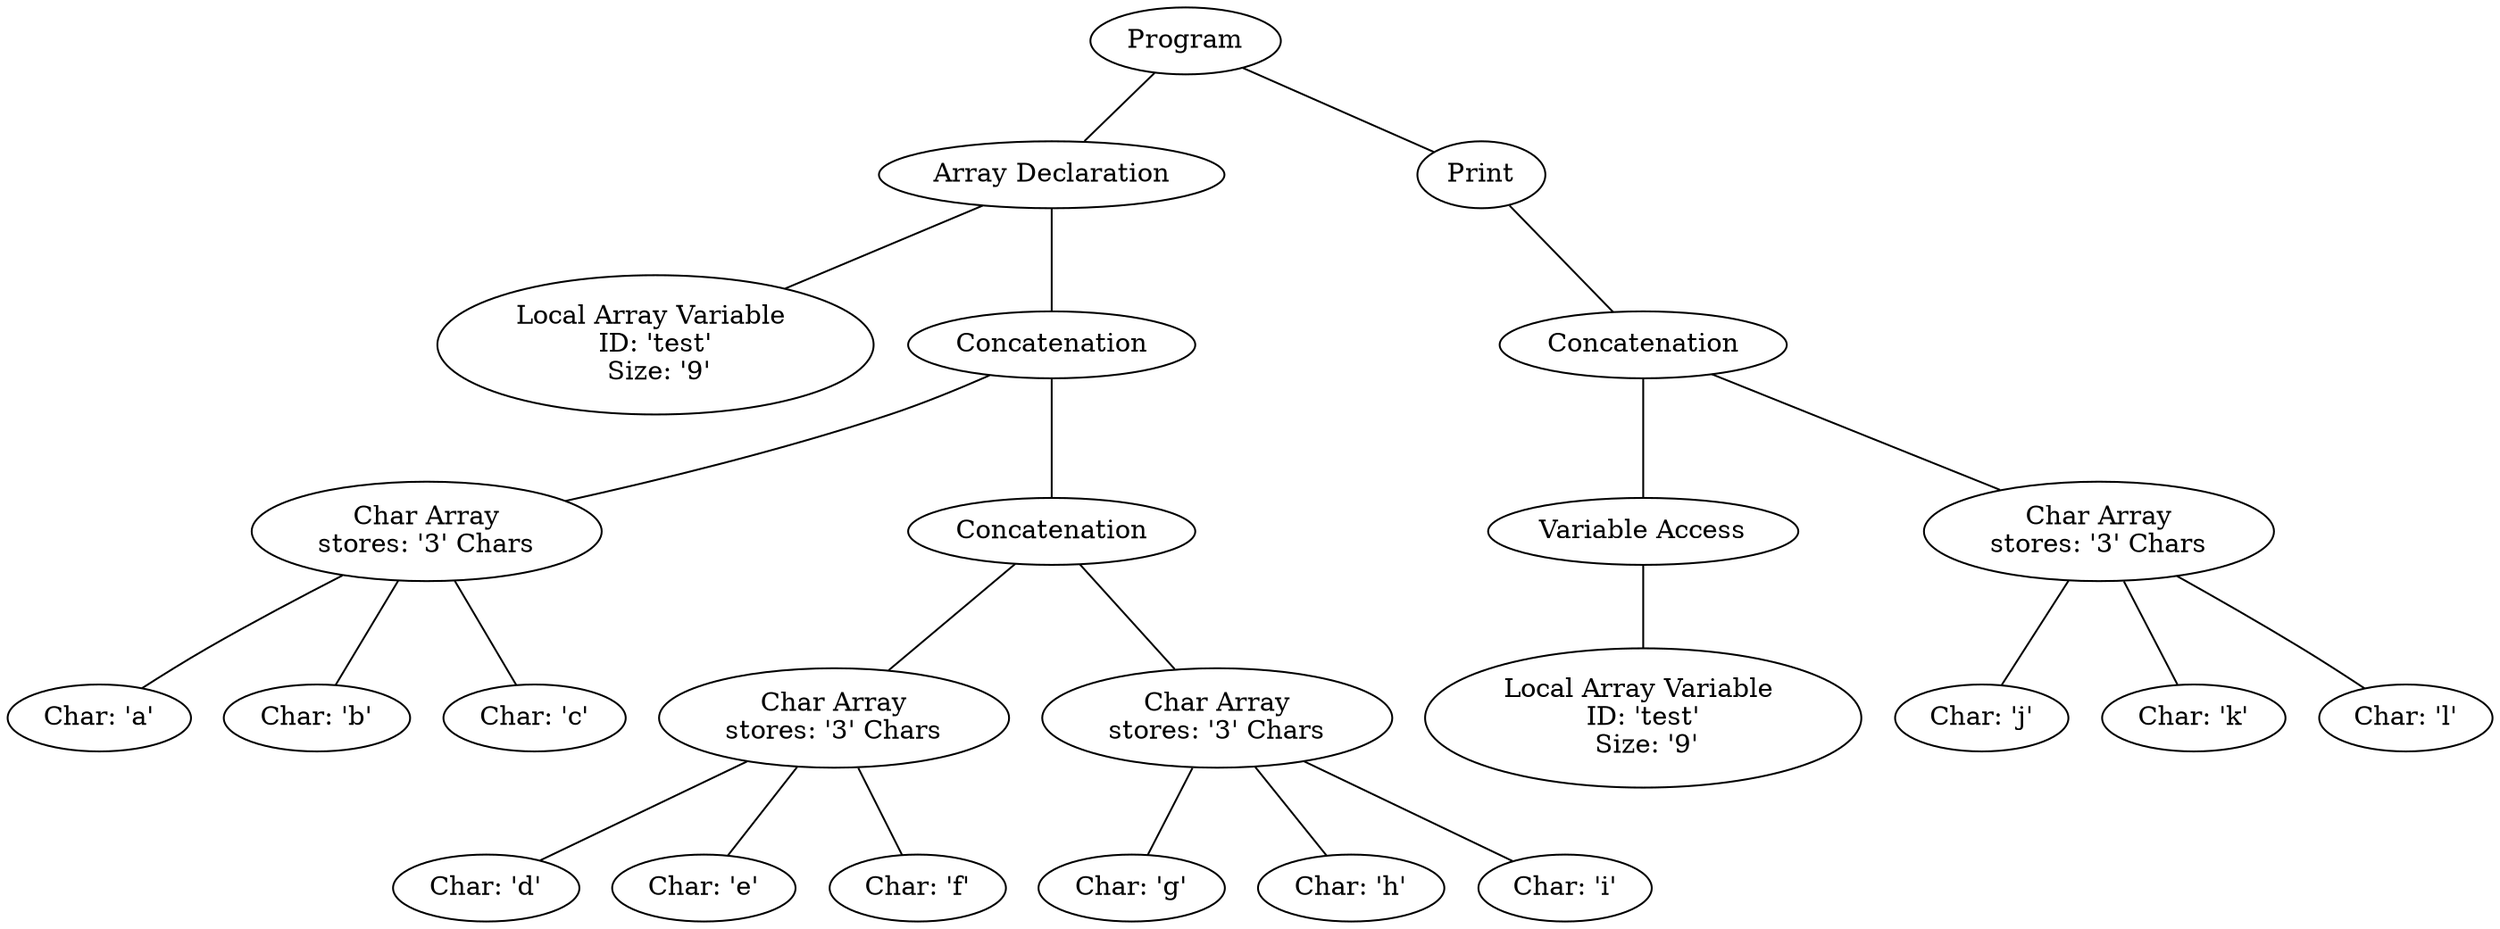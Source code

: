 graph {
   MXEXXfPv [label=<Program>];
   qigiJSpF [label=<Array Declaration>];
   aPenbtiQ [label=<Print>];
   WKyMXmDh [label=<Local Array Variable <br/>ID: 'test'<br/> Size: '9'>];
   DWqiGTIH [label=<Concatenation>];
   YwfNJTvj [label=<Concatenation>];
   IwkFYeti [label=<Char Array<br/>stores: '3' Chars>];
   ocxSdngc [label=<Concatenation>];
   IBQCNRCF [label=<Variable Access>];
   mjPIsPST [label=<Char Array<br/>stores: '3' Chars>];
   HhTjQdEy [label=<Char: 'a'>];
   fenTETQz [label=<Char: 'b'>];
   uKkrdwjl [label=<Char: 'c'>];
   BMUDZZOo [label=<Char Array<br/>stores: '3' Chars>];
   MWBGuuXy [label=<Char Array<br/>stores: '3' Chars>];
   buLrQWRX [label=<Local Array Variable <br/>ID: 'test'<br/> Size: '9'>];
   CZKbrnFi [label=<Char: 'j'>];
   dvRIvkAi [label=<Char: 'k'>];
   YitlRBHr [label=<Char: 'l'>];
   ETTnFwVY [label=<Char: 'd'>];
   cCwKQUxA [label=<Char: 'e'>];
   pTIqoiKU [label=<Char: 'f'>];
   vJRIQmDK [label=<Char: 'g'>];
   umQpkImv [label=<Char: 'h'>];
   ekFHLeAF [label=<Char: 'i'>];
   
   { rank=same; MXEXXfPv  }
   { rank=same; qigiJSpF aPenbtiQ  }
   { rank=same; WKyMXmDh DWqiGTIH YwfNJTvj  }
   { rank=same; IwkFYeti ocxSdngc IBQCNRCF mjPIsPST  }
   { rank=same; HhTjQdEy fenTETQz uKkrdwjl BMUDZZOo MWBGuuXy buLrQWRX CZKbrnFi dvRIvkAi YitlRBHr  }
   { rank=same; ETTnFwVY cCwKQUxA pTIqoiKU vJRIQmDK umQpkImv ekFHLeAF  }
   

   aPenbtiQ -- YwfNJTvj
   ocxSdngc -- BMUDZZOo
   ocxSdngc -- MWBGuuXy
   YwfNJTvj -- IBQCNRCF
   YwfNJTvj -- mjPIsPST
   IwkFYeti -- HhTjQdEy
   IwkFYeti -- fenTETQz
   IwkFYeti -- uKkrdwjl
   MXEXXfPv -- qigiJSpF
   MXEXXfPv -- aPenbtiQ
   BMUDZZOo -- ETTnFwVY
   BMUDZZOo -- cCwKQUxA
   BMUDZZOo -- pTIqoiKU
   qigiJSpF -- WKyMXmDh
   qigiJSpF -- DWqiGTIH
   MWBGuuXy -- vJRIQmDK
   MWBGuuXy -- umQpkImv
   MWBGuuXy -- ekFHLeAF
   DWqiGTIH -- IwkFYeti
   DWqiGTIH -- ocxSdngc
   mjPIsPST -- CZKbrnFi
   mjPIsPST -- dvRIvkAi
   mjPIsPST -- YitlRBHr
   IBQCNRCF -- buLrQWRX
   
}